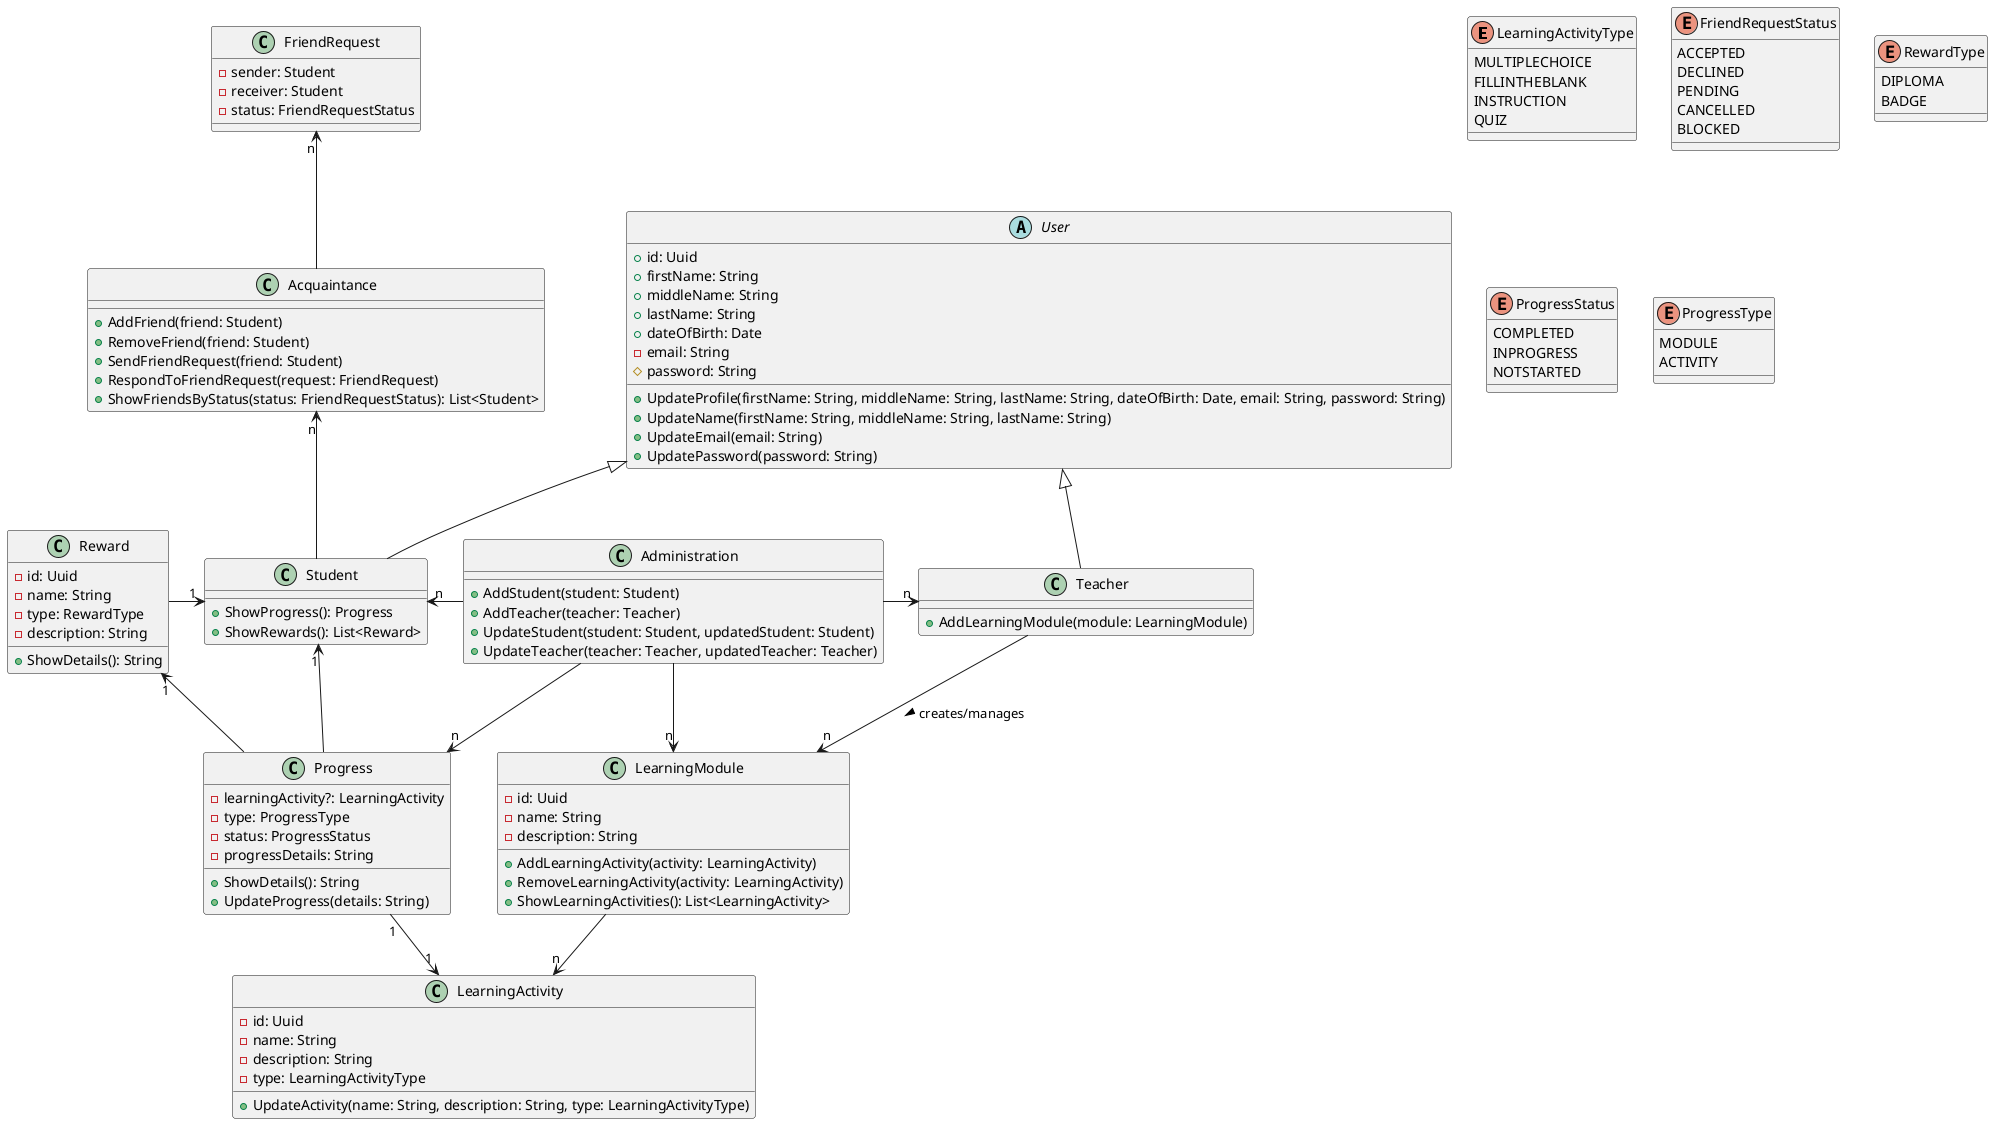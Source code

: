 @startuml

enum LearningActivityType {
    MULTIPLECHOICE
    FILLINTHEBLANK
    INSTRUCTION
    QUIZ
}

enum FriendRequestStatus {
    ACCEPTED
    DECLINED
    PENDING
    CANCELLED
    BLOCKED
}

enum RewardType {
    DIPLOMA
    BADGE
}

enum ProgressStatus {
    COMPLETED
    INPROGRESS
    NOTSTARTED
}

enum ProgressType {
    MODULE
    ACTIVITY
}

' Base class for common user attributes
abstract class User {
    +id: Uuid
    +firstName: String
    +middleName: String
    +lastName: String
    +dateOfBirth: Date
    -email: String
    #password: String
    +UpdateProfile(firstName: String, middleName: String, lastName: String, dateOfBirth: Date, email: String, password: String)
    +UpdateName(firstName: String, middleName: String, lastName: String)
    +UpdateEmail(email: String)
    +UpdatePassword(password: String)
}

class Administration {
    +AddStudent(student: Student)
    +AddTeacher(teacher: Teacher)
    +UpdateStudent(student: Student, updatedStudent: Student)
    +UpdateTeacher(teacher: Teacher, updatedTeacher: Teacher)
}

class Teacher extends User {
    +AddLearningModule(module: LearningModule)
}

class Student extends User {
    +ShowProgress(): Progress
    +ShowRewards(): List<Reward>
}

class LearningModule {
    -id: Uuid
    -name: String
    -description: String
    +AddLearningActivity(activity: LearningActivity)
    +RemoveLearningActivity(activity: LearningActivity)
    +ShowLearningActivities(): List<LearningActivity>
}


class LearningActivity {
    -id: Uuid
    -name: String
    -description: String
    -type: LearningActivityType
    +UpdateActivity(name: String, description: String, type: LearningActivityType)
}

class Reward {
    -id: Uuid
    -name: String
    -type: RewardType
    -description: String
    +ShowDetails(): String
}

class Progress {
    -learningActivity?: LearningActivity
    -type: ProgressType
    -status: ProgressStatus
    -progressDetails: String
    +ShowDetails(): String
    +UpdateProgress(details: String)
}

class Acquaintance {
    +AddFriend(friend: Student)
    +RemoveFriend(friend: Student)
    +SendFriendRequest(friend: Student)
    +RespondToFriendRequest(request: FriendRequest)
    +ShowFriendsByStatus(status: FriendRequestStatus): List<Student>
}

class FriendRequest {
    -sender: Student
    -receiver: Student
    -status: FriendRequestStatus
}

Administration -left-> "n" Student
Administration --> "n" Progress
Administration -right-> "n" Teacher
Administration -down-> "n" LearningModule
LearningModule -right-> "n" LearningActivity
Progress "1" -down-> "1" LearningActivity
Reward "1" <-down- Progress
Student -up-> "n" Acquaintance
Teacher -down-> "n" LearningModule : creates/manages >
Student "1" <-down- Progress
Student "1" <-left- Reward
Acquaintance -up-> "n" FriendRequest
' Adminstration -> Progress -> LearningModule // LearningActivity // user // reward

@enduml